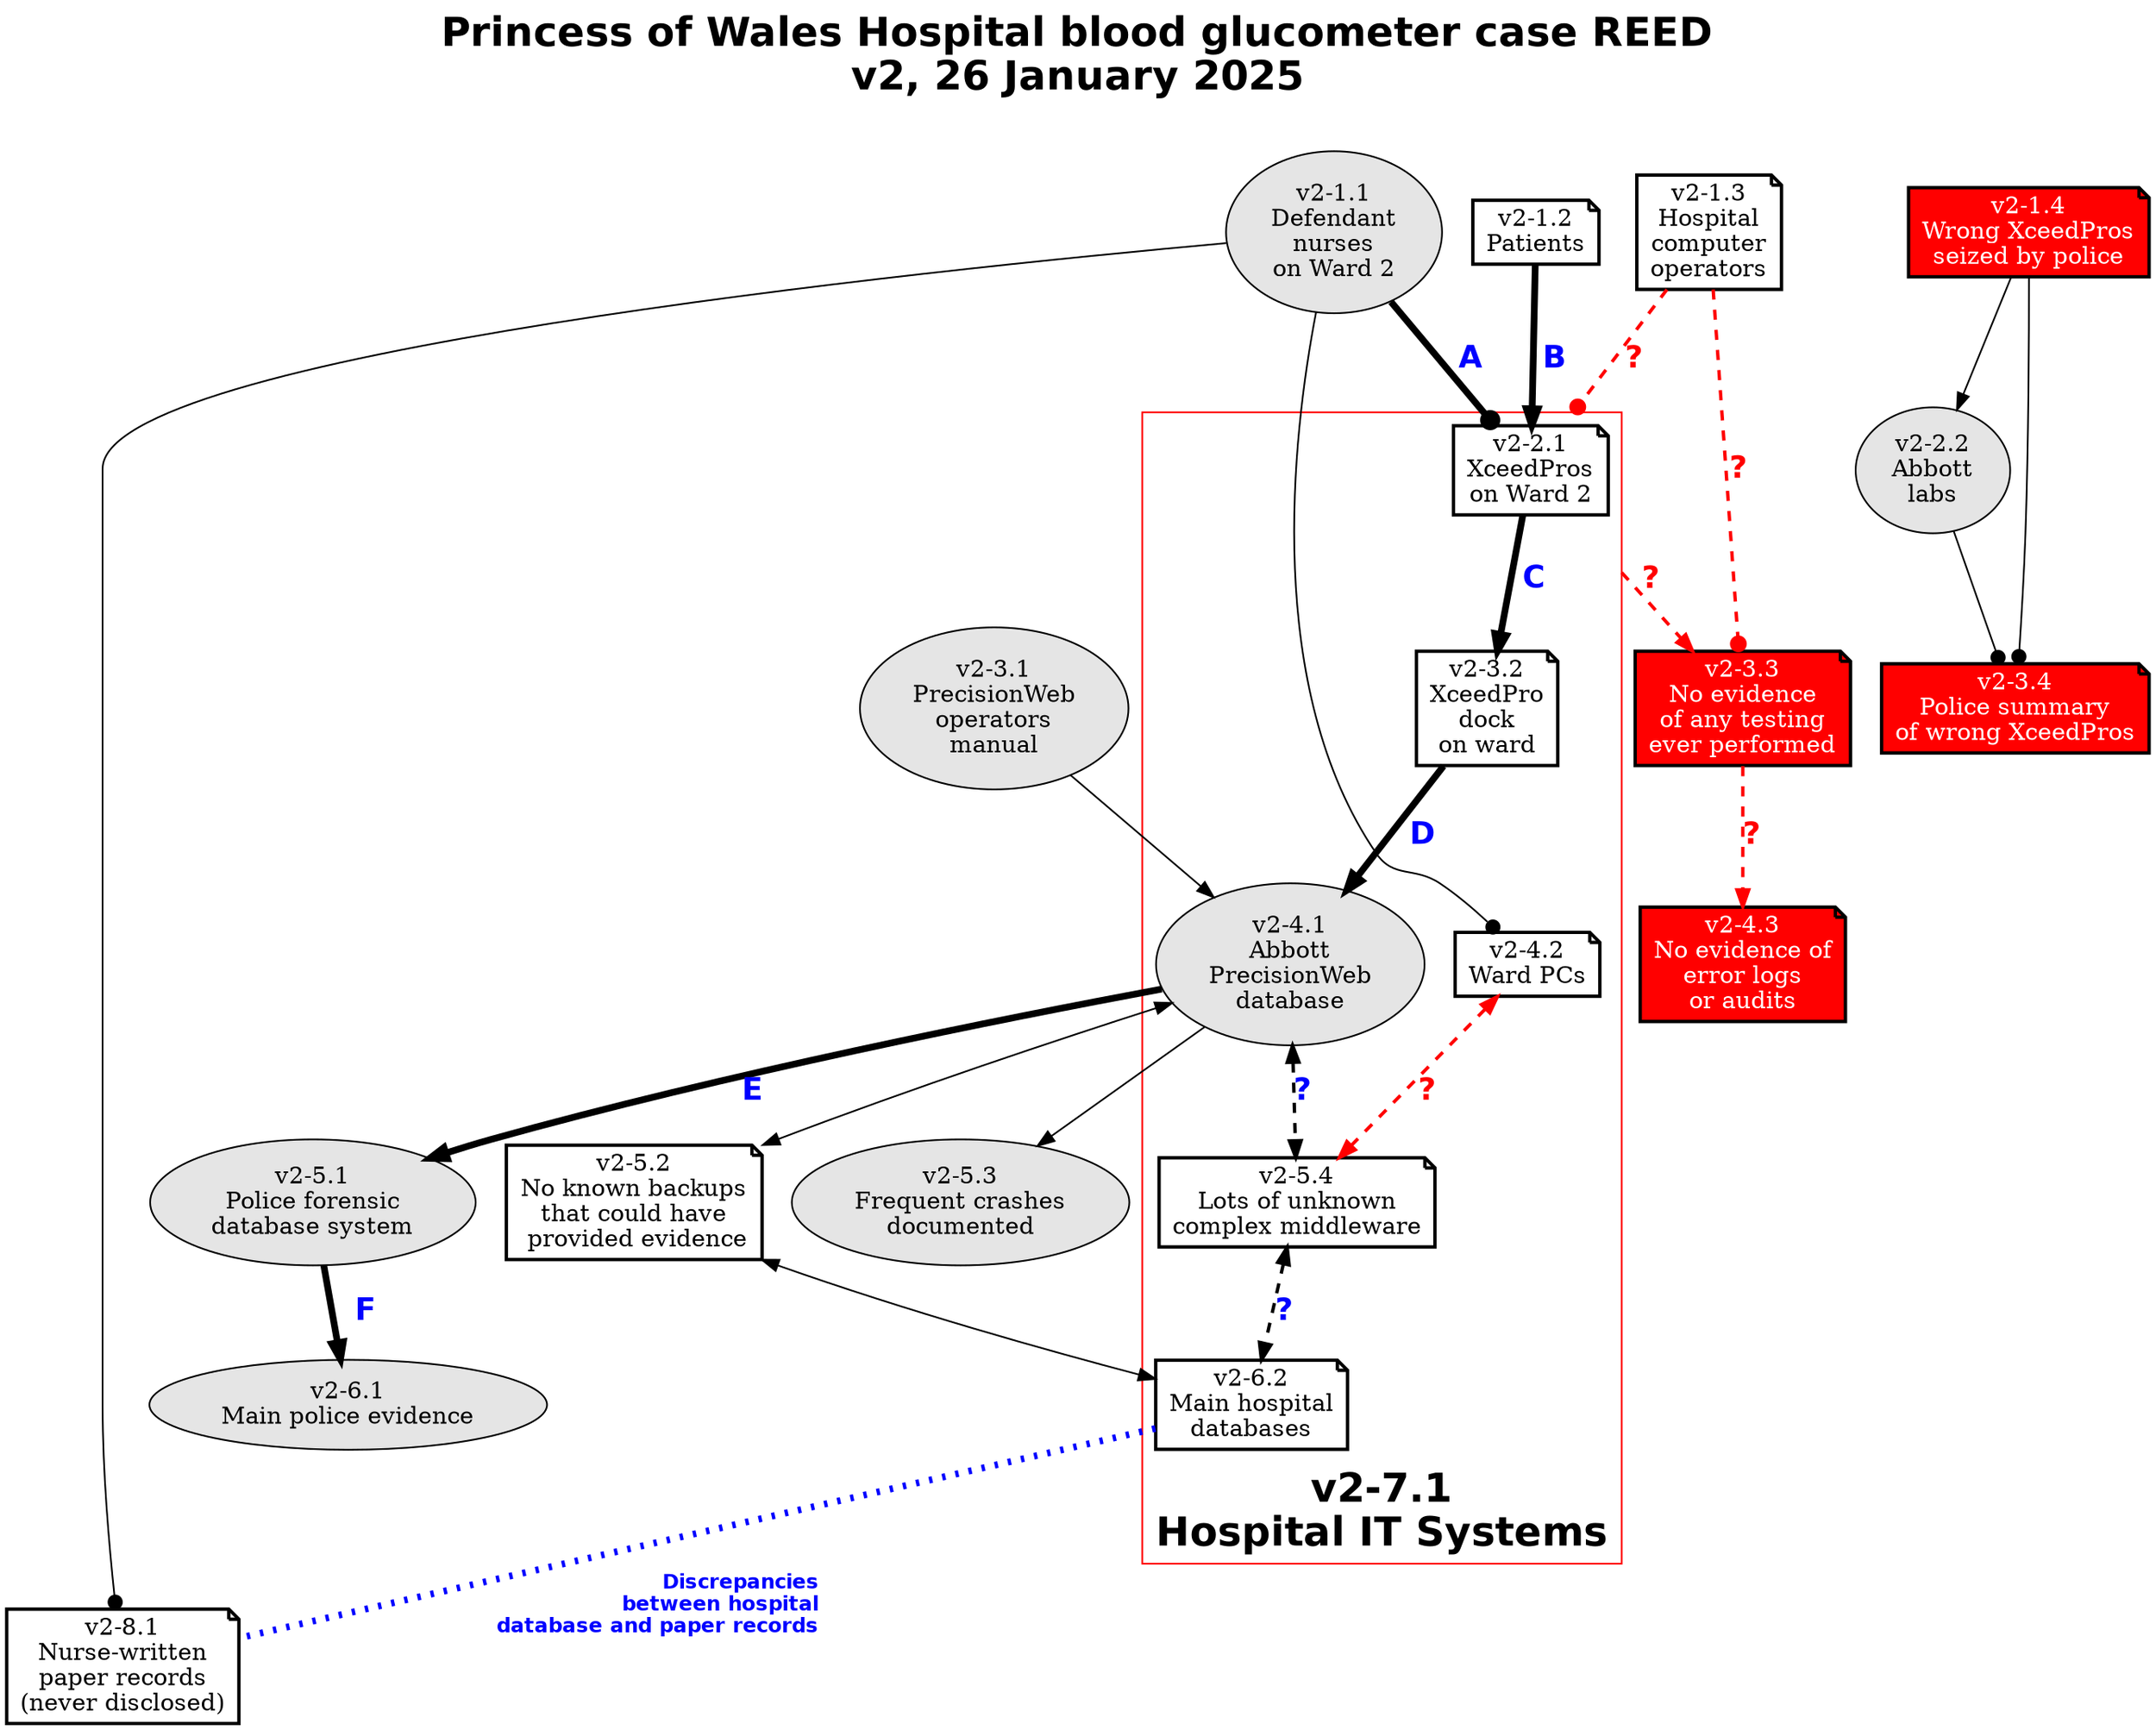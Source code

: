 digraph {
  compound=true;
  color=red;
  labelloc=t;
  fontname="Helvetica-Bold";
  fontsize=24;
  label="Princess of Wales Hospital blood glucometer case REED
v2, 26 January 2025
 ";


subgraph "clusterhospital" {
   "9"; "8"; "7"; "6"; "5"; "4"; fontname="Helvetica-Bold"; fontcolor=black; labelloc=b; label="v2-7.1\nHospital IT Systems";
};

  "manual" [fillcolor="gray90";style=filled;shape=ellipse;label="v2-3.1\nPrecisionWeb\noperators\nmanual";];
  "backups" [fillcolor="gray90";style=filled;shape=ellipse;label="v2-5.2\nNo known backups\nthat could have\n provided evidence";color=black;fillcolor=white;style=filled;penwidth=2;shape=note;];
  "9" [fillcolor="gray90";style=filled;shape=ellipse;label="v2-6.2\nMain hospital\ndatabases";color=black;fillcolor=white;style=filled;penwidth=2;shape=note;];
  "8" [fillcolor="gray90";style=filled;shape=ellipse;label="v2-5.4\nLots of unknown\ncomplex middleware";color=black;fillcolor=white;style=filled;penwidth=2;shape=note;];
  "7" [fillcolor="gray90";style=filled;shape=ellipse;label="v2-4.1\nAbbott\nPrecisionWeb\ndatabase";];
  "6" [fillcolor="gray90";style=filled;shape=ellipse;label="v2-4.2\nWard PCs";color=black;fillcolor=white;style=filled;penwidth=2;shape=note;];
  "5" [fillcolor="gray90";style=filled;shape=ellipse;label="v2-3.2\nXceedPro\ndock\non ward";color=black;fillcolor=white;style=filled;penwidth=2;shape=note;];
  "4" [fillcolor="gray90";style=filled;shape=ellipse;label="v2-2.1\nXceedPros\non Ward 2";color=black;fillcolor=white;style=filled;penwidth=2;shape=note;];
  "3" [fillcolor="gray90";style=filled;shape=ellipse;label="v2-8.1\nNurse-written\npaper records\n(never disclosed)";color=black;fillcolor=white;style=filled;penwidth=2;shape=note;];
  "2" [fillcolor="gray90";style=filled;shape=ellipse;label="v2-1.2\nPatients";color=black;fillcolor=white;style=filled;penwidth=2;shape=note;];
  "18" [fillcolor="gray90";style=filled;shape=ellipse;label="v2-3.4\nPolice summary\nof wrong XceedPros";fillcolor=red;style=filled;penwidth=2;shape=note;fontcolor=white;];
  "17" [fillcolor="gray90";style=filled;shape=ellipse;label="v2-2.2\nAbbott\nlabs";];
  "16" [fillcolor="gray90";style=filled;shape=ellipse;label="v2-1.4\nWrong XceedPros\nseized by police";fillcolor=red;style=filled;penwidth=2;shape=note;fontcolor=white;];
  "15" [fillcolor="gray90";style=filled;shape=ellipse;label="v2-4.3\nNo evidence of\nerror logs\nor audits";fillcolor=red;style=filled;penwidth=2;shape=note;fontcolor=white;];
  "14" [fillcolor="gray90";style=filled;shape=ellipse;label="v2-3.3\nNo evidence\nof any testing\never performed";fillcolor=red;style=filled;penwidth=2;shape=note;fontcolor=white;];
  "13" [fillcolor="gray90";style=filled;shape=ellipse;label="v2-1.3\nHospital\ncomputer\noperators";color=black;fillcolor=white;style=filled;penwidth=2;shape=note;];
  "12" [fillcolor="gray90";style=filled;shape=ellipse;label="v2-6.1\nMain police evidence";];
  "11" [fillcolor="gray90";style=filled;shape=ellipse;label="v2-5.1\nPolice forensic\ndatabase system";];
  "10" [fillcolor="gray90";style=filled;shape=ellipse;label="v2-5.3\nFrequent crashes\ndocumented";];
  "1" [fillcolor="gray90";style=filled;shape=ellipse;label="v2-1.1\nDefendant\nnurses\non Ward 2";];

  "manual"->"7";
  "backups"->"9" [dir=both;];
  "7"->"backups" [dir=both;];
  "9"->"3" [headlabel="                                 Discrepancies\r                                 between hospital\r                                  database and paper records\r"; arrowhead=none; arrowtail=none; penwidth=4; color=blue; style=dotted; fontcolor=blue; fontsize=12; fontname="Helvetica-Bold"; dir=both;];
  "8"->"9" [label="?",fontname="Helvetica-Bold",fontcolor=blue,fontsize=18; penwidth=2; style=dashed; dir=both;];
  "7"->"8" [label="?",fontname="Helvetica-Bold",fontcolor=blue,fontsize=18; penwidth=2; style=dashed; dir=both;];
  "5"->"7" [fontname="Helvetica-Bold";fontcolor=blue;fontsize=18;penwidth=4; label=" D";];
  "4"->"5" [fontname="Helvetica-Bold";fontcolor=blue;fontsize=18;penwidth=4; label=" C";];
  "17"->"18" [color=black; penwidth=1; arrowhead=dot; ];
  "16"->"17";
  "16"->"18" [color=black; penwidth=1; arrowhead=dot; ];
  "14"->"15" [label="?",fontname="Helvetica-Bold",fontcolor=red,fontsize=18; color=red; penwidth=2; style=dashed; ];
  "4"->"14" [label="?",fontname="Helvetica-Bold",fontcolor=red,fontsize=18; color=red; penwidth=2; style=dashed; ltail="clusterhospital"];
  "13"->"4" [lhead="clusterhospital"label="?",fontname="Helvetica-Bold",fontcolor=red,fontsize=18; color=red; penwidth=2; style=dashed; arrowhead=dot; ];
  "13"->"14" [label="?",fontname="Helvetica-Bold",fontcolor=red,fontsize=18; color=red; penwidth=2; style=dashed; arrowhead=dot; ];
  "11"->"12" [fontname="Helvetica-Bold";fontcolor=blue;fontsize=18;penwidth=4; label="  F";];
  "7"->"11" [fontname="Helvetica-Bold";fontcolor=blue;fontsize=18;penwidth=4; label=" E";];
  "7"->"10";
  "6"->"8" [label="?",fontname="Helvetica-Bold",fontcolor=red,fontsize=18; color=red; penwidth=2; style=dashed; dir=both;];
  "1"->"6" [color=black; penwidth=1; arrowhead=dot; ];
  "2"->"4" [label="  A",fontname="Helvetica-Bold",fontcolor=blue;fontsize=18;penwidth=4; label=" B";];
  "1"->"4" [arrowhead=dot,fontname="Helvetica-Bold",fontcolor=blue;fontsize=18;penwidth=4; label=" A";];
  "1"->"3" [color=black; penwidth=1; arrowhead=dot; ];
}
